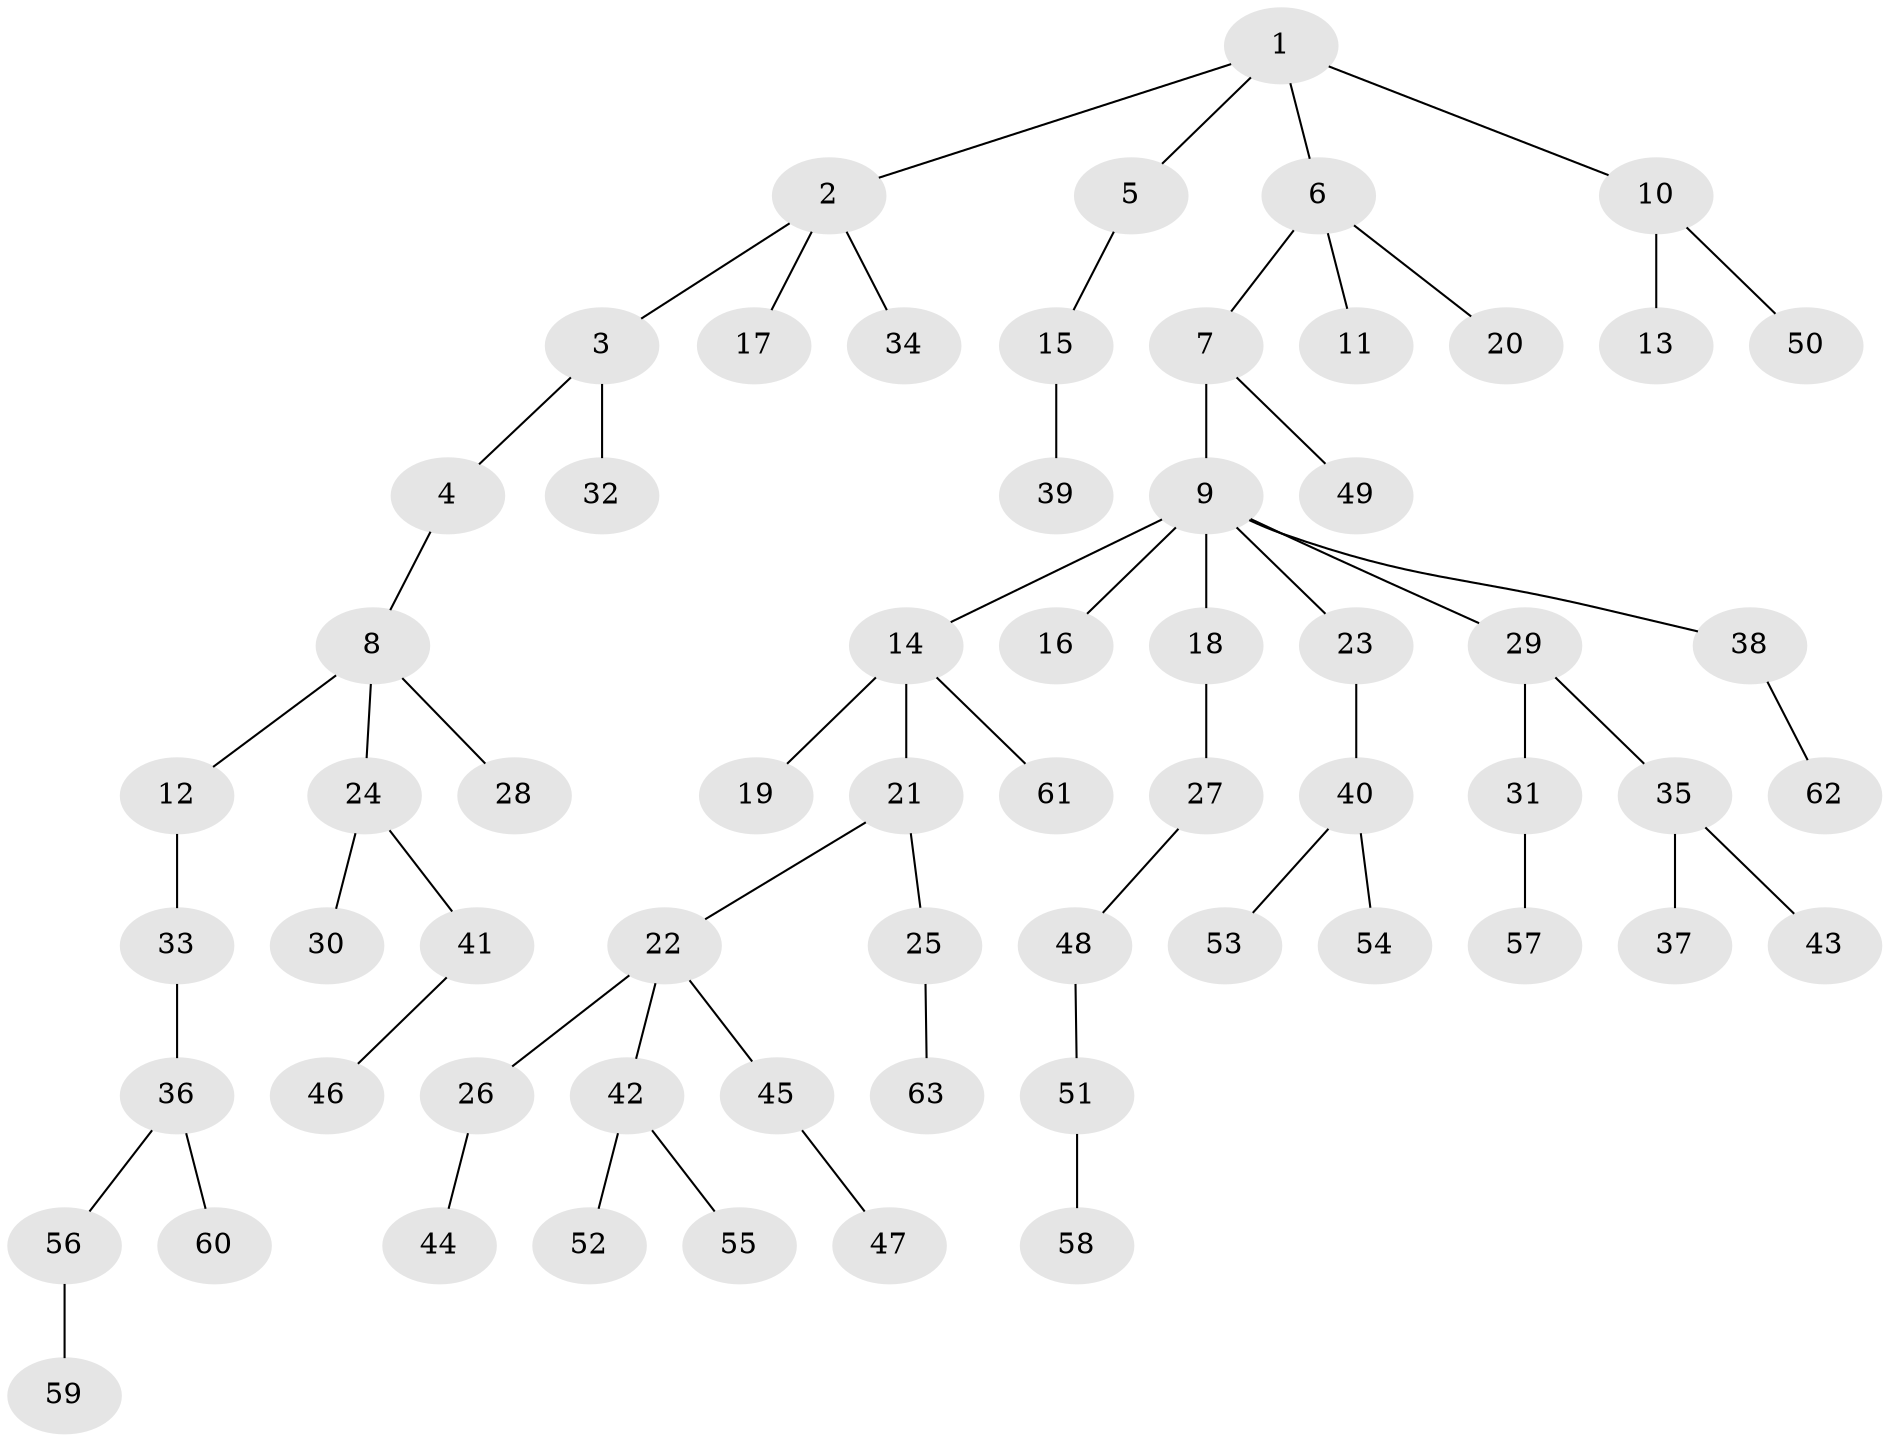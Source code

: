 // Generated by graph-tools (version 1.1) at 2025/26/03/09/25 03:26:28]
// undirected, 63 vertices, 62 edges
graph export_dot {
graph [start="1"]
  node [color=gray90,style=filled];
  1;
  2;
  3;
  4;
  5;
  6;
  7;
  8;
  9;
  10;
  11;
  12;
  13;
  14;
  15;
  16;
  17;
  18;
  19;
  20;
  21;
  22;
  23;
  24;
  25;
  26;
  27;
  28;
  29;
  30;
  31;
  32;
  33;
  34;
  35;
  36;
  37;
  38;
  39;
  40;
  41;
  42;
  43;
  44;
  45;
  46;
  47;
  48;
  49;
  50;
  51;
  52;
  53;
  54;
  55;
  56;
  57;
  58;
  59;
  60;
  61;
  62;
  63;
  1 -- 2;
  1 -- 5;
  1 -- 6;
  1 -- 10;
  2 -- 3;
  2 -- 17;
  2 -- 34;
  3 -- 4;
  3 -- 32;
  4 -- 8;
  5 -- 15;
  6 -- 7;
  6 -- 11;
  6 -- 20;
  7 -- 9;
  7 -- 49;
  8 -- 12;
  8 -- 24;
  8 -- 28;
  9 -- 14;
  9 -- 16;
  9 -- 18;
  9 -- 23;
  9 -- 29;
  9 -- 38;
  10 -- 13;
  10 -- 50;
  12 -- 33;
  14 -- 19;
  14 -- 21;
  14 -- 61;
  15 -- 39;
  18 -- 27;
  21 -- 22;
  21 -- 25;
  22 -- 26;
  22 -- 42;
  22 -- 45;
  23 -- 40;
  24 -- 30;
  24 -- 41;
  25 -- 63;
  26 -- 44;
  27 -- 48;
  29 -- 31;
  29 -- 35;
  31 -- 57;
  33 -- 36;
  35 -- 37;
  35 -- 43;
  36 -- 56;
  36 -- 60;
  38 -- 62;
  40 -- 53;
  40 -- 54;
  41 -- 46;
  42 -- 52;
  42 -- 55;
  45 -- 47;
  48 -- 51;
  51 -- 58;
  56 -- 59;
}
